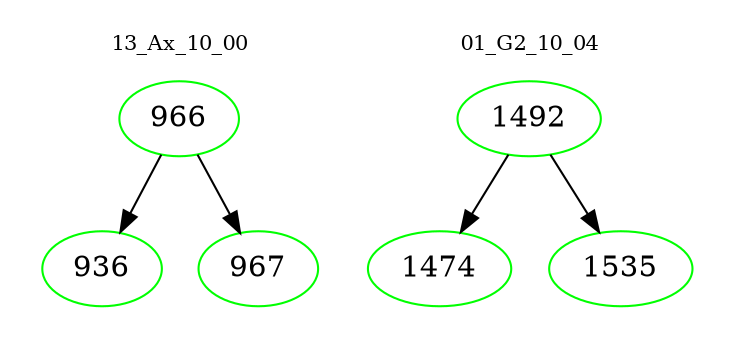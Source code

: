 digraph{
subgraph cluster_0 {
color = white
label = "13_Ax_10_00";
fontsize=10;
T0_966 [label="966", color="green"]
T0_966 -> T0_936 [color="black"]
T0_936 [label="936", color="green"]
T0_966 -> T0_967 [color="black"]
T0_967 [label="967", color="green"]
}
subgraph cluster_1 {
color = white
label = "01_G2_10_04";
fontsize=10;
T1_1492 [label="1492", color="green"]
T1_1492 -> T1_1474 [color="black"]
T1_1474 [label="1474", color="green"]
T1_1492 -> T1_1535 [color="black"]
T1_1535 [label="1535", color="green"]
}
}

